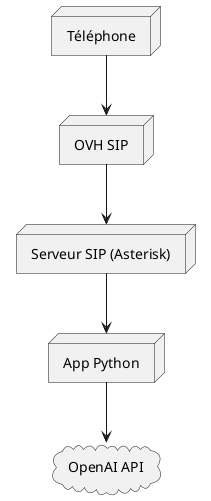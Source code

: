 @startuml
node "Téléphone" {
}

node "OVH SIP" {
}

node "Serveur SIP (Asterisk)" {
}

node "App Python" {
}

cloud "OpenAI API" {
}

"Téléphone" --> "OVH SIP"
"OVH SIP" --> "Serveur SIP (Asterisk)"
"Serveur SIP (Asterisk)" --> "App Python"
"App Python" --> "OpenAI API"
@enduml